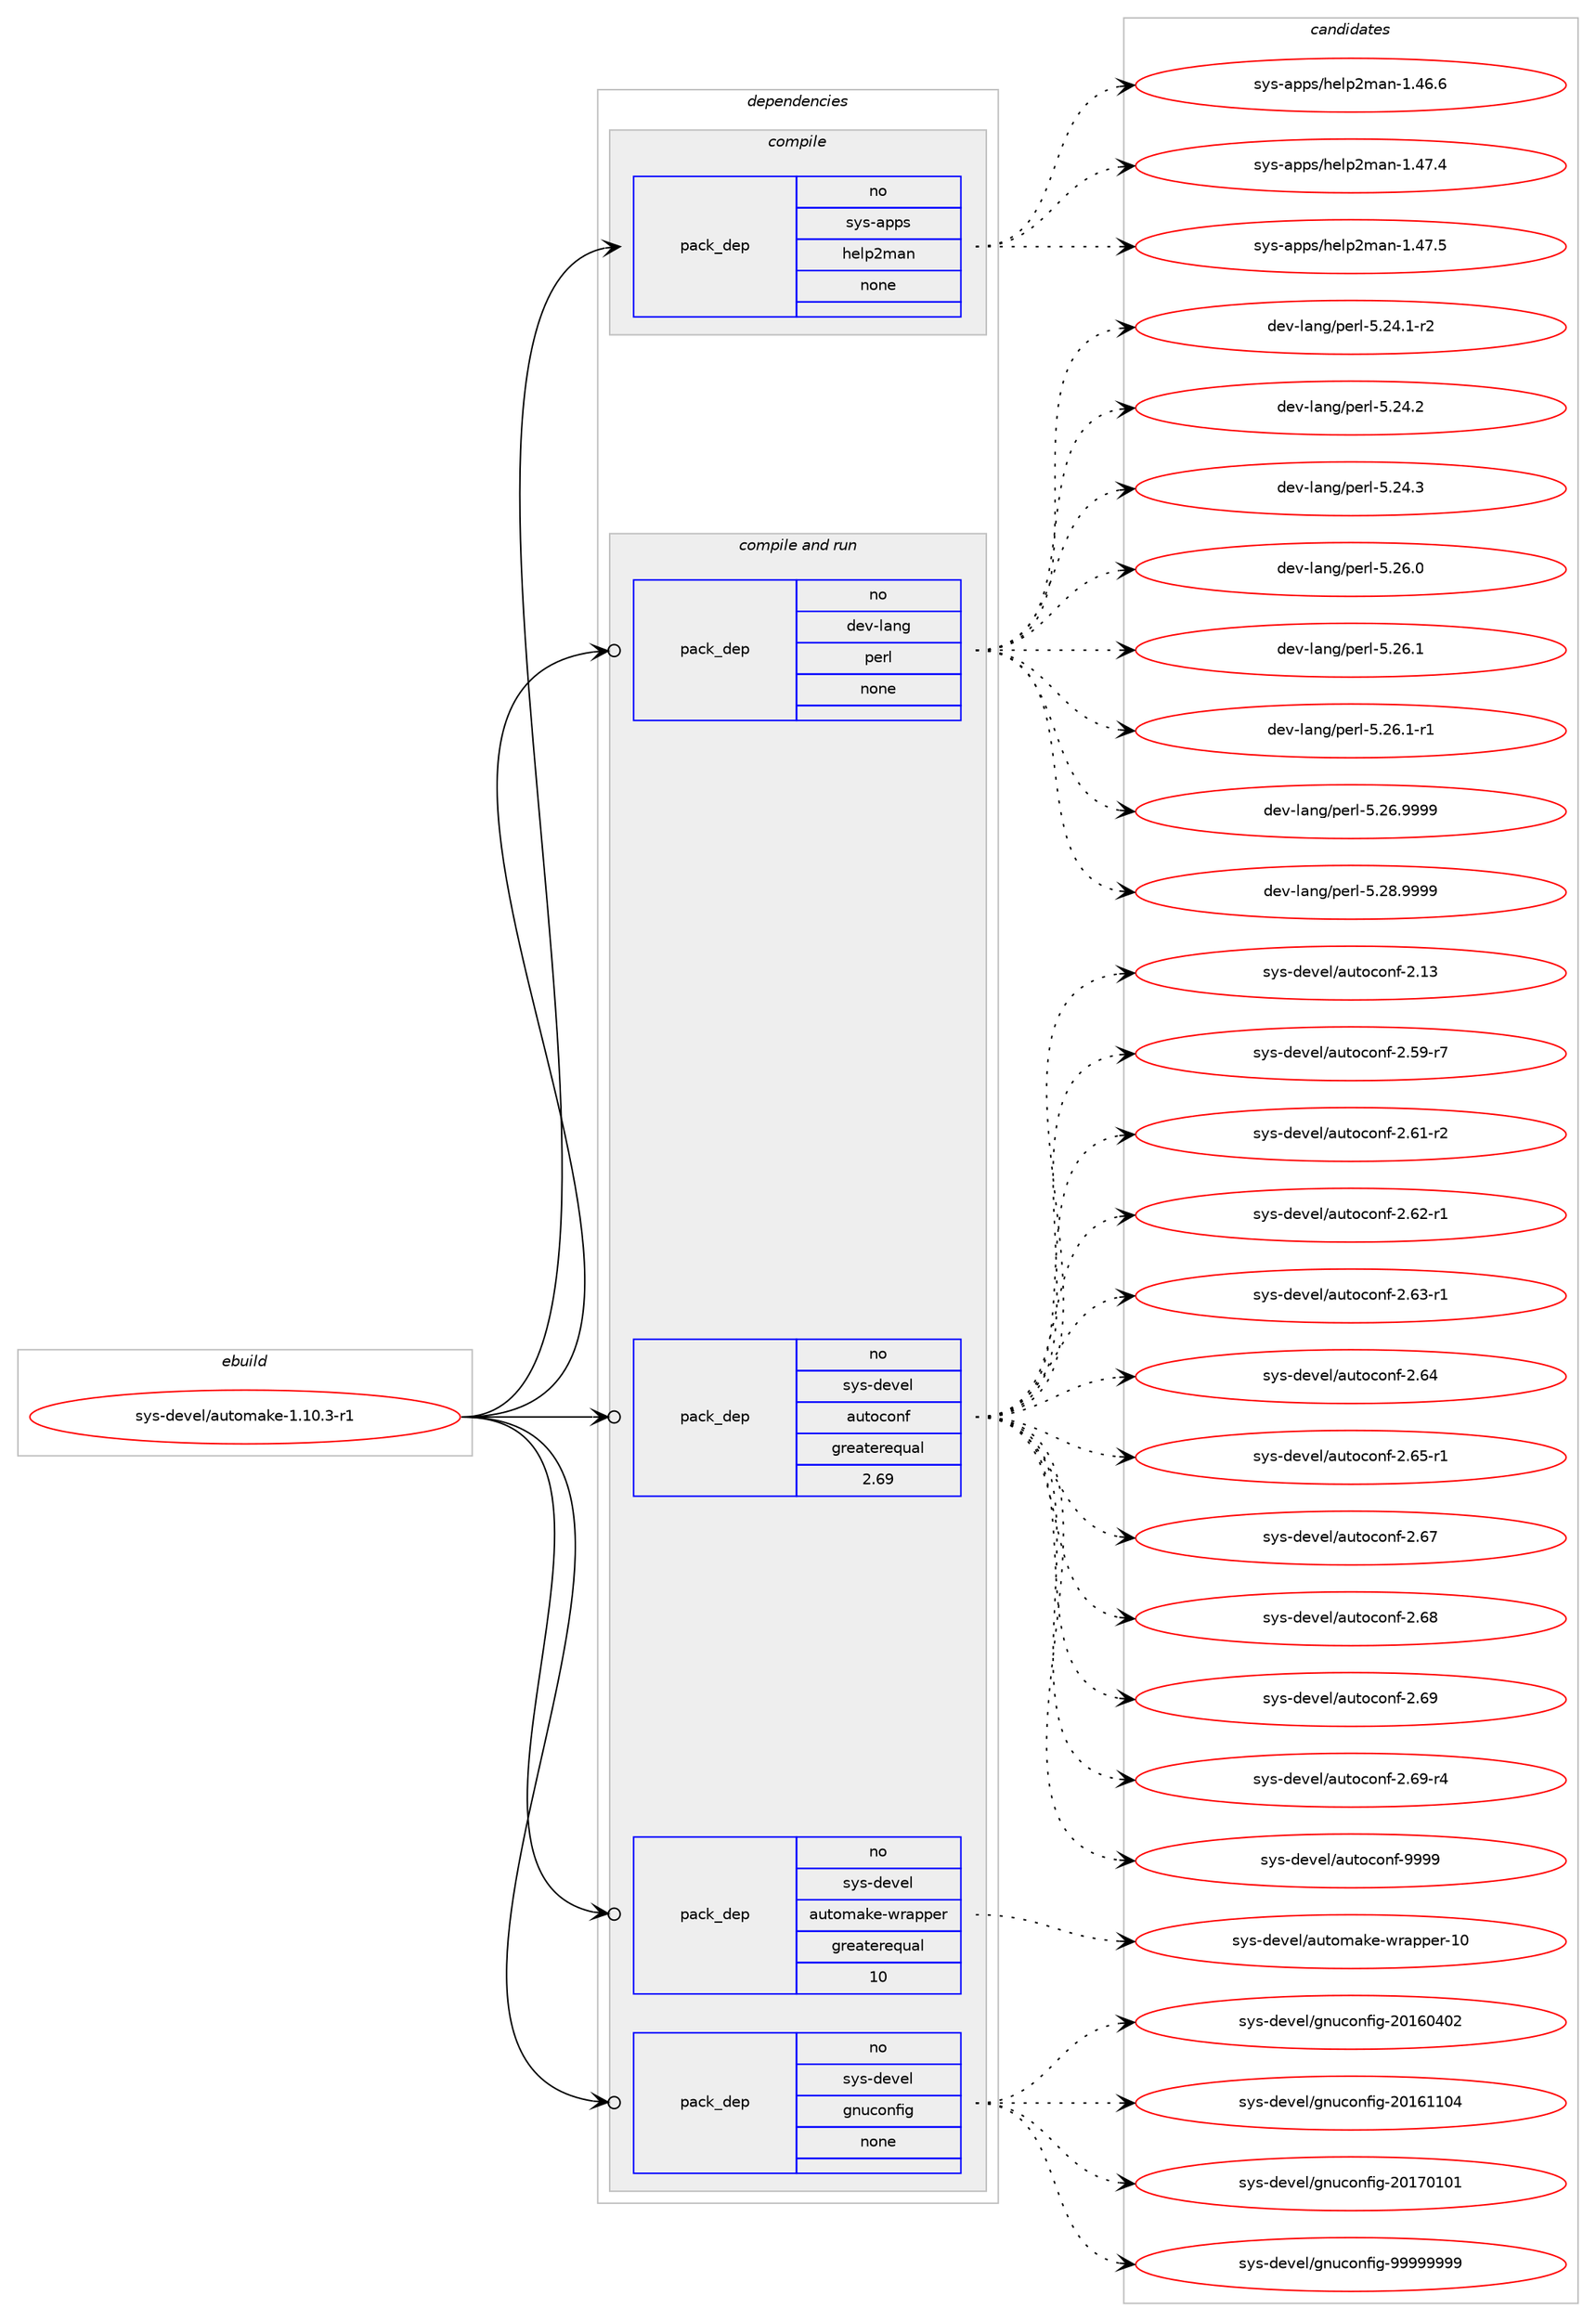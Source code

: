 digraph prolog {

# *************
# Graph options
# *************

newrank=true;
concentrate=true;
compound=true;
graph [rankdir=LR,fontname=Helvetica,fontsize=10,ranksep=1.5];#, ranksep=2.5, nodesep=0.2];
edge  [arrowhead=vee];
node  [fontname=Helvetica,fontsize=10];

# **********
# The ebuild
# **********

subgraph cluster_leftcol {
color=gray;
rank=same;
label=<<i>ebuild</i>>;
id [label="sys-devel/automake-1.10.3-r1", color=red, width=4, href="../sys-devel/automake-1.10.3-r1.svg"];
}

# ****************
# The dependencies
# ****************

subgraph cluster_midcol {
color=gray;
label=<<i>dependencies</i>>;
subgraph cluster_compile {
fillcolor="#eeeeee";
style=filled;
label=<<i>compile</i>>;
subgraph pack358727 {
dependency482927 [label=<<TABLE BORDER="0" CELLBORDER="1" CELLSPACING="0" CELLPADDING="4" WIDTH="220"><TR><TD ROWSPAN="6" CELLPADDING="30">pack_dep</TD></TR><TR><TD WIDTH="110">no</TD></TR><TR><TD>sys-apps</TD></TR><TR><TD>help2man</TD></TR><TR><TD>none</TD></TR><TR><TD></TD></TR></TABLE>>, shape=none, color=blue];
}
id:e -> dependency482927:w [weight=20,style="solid",arrowhead="vee"];
}
subgraph cluster_compileandrun {
fillcolor="#eeeeee";
style=filled;
label=<<i>compile and run</i>>;
subgraph pack358728 {
dependency482928 [label=<<TABLE BORDER="0" CELLBORDER="1" CELLSPACING="0" CELLPADDING="4" WIDTH="220"><TR><TD ROWSPAN="6" CELLPADDING="30">pack_dep</TD></TR><TR><TD WIDTH="110">no</TD></TR><TR><TD>dev-lang</TD></TR><TR><TD>perl</TD></TR><TR><TD>none</TD></TR><TR><TD></TD></TR></TABLE>>, shape=none, color=blue];
}
id:e -> dependency482928:w [weight=20,style="solid",arrowhead="odotvee"];
subgraph pack358729 {
dependency482929 [label=<<TABLE BORDER="0" CELLBORDER="1" CELLSPACING="0" CELLPADDING="4" WIDTH="220"><TR><TD ROWSPAN="6" CELLPADDING="30">pack_dep</TD></TR><TR><TD WIDTH="110">no</TD></TR><TR><TD>sys-devel</TD></TR><TR><TD>autoconf</TD></TR><TR><TD>greaterequal</TD></TR><TR><TD>2.69</TD></TR></TABLE>>, shape=none, color=blue];
}
id:e -> dependency482929:w [weight=20,style="solid",arrowhead="odotvee"];
subgraph pack358730 {
dependency482930 [label=<<TABLE BORDER="0" CELLBORDER="1" CELLSPACING="0" CELLPADDING="4" WIDTH="220"><TR><TD ROWSPAN="6" CELLPADDING="30">pack_dep</TD></TR><TR><TD WIDTH="110">no</TD></TR><TR><TD>sys-devel</TD></TR><TR><TD>automake-wrapper</TD></TR><TR><TD>greaterequal</TD></TR><TR><TD>10</TD></TR></TABLE>>, shape=none, color=blue];
}
id:e -> dependency482930:w [weight=20,style="solid",arrowhead="odotvee"];
subgraph pack358731 {
dependency482931 [label=<<TABLE BORDER="0" CELLBORDER="1" CELLSPACING="0" CELLPADDING="4" WIDTH="220"><TR><TD ROWSPAN="6" CELLPADDING="30">pack_dep</TD></TR><TR><TD WIDTH="110">no</TD></TR><TR><TD>sys-devel</TD></TR><TR><TD>gnuconfig</TD></TR><TR><TD>none</TD></TR><TR><TD></TD></TR></TABLE>>, shape=none, color=blue];
}
id:e -> dependency482931:w [weight=20,style="solid",arrowhead="odotvee"];
}
subgraph cluster_run {
fillcolor="#eeeeee";
style=filled;
label=<<i>run</i>>;
}
}

# **************
# The candidates
# **************

subgraph cluster_choices {
rank=same;
color=gray;
label=<<i>candidates</i>>;

subgraph choice358727 {
color=black;
nodesep=1;
choice115121115459711211211547104101108112501099711045494652544654 [label="sys-apps/help2man-1.46.6", color=red, width=4,href="../sys-apps/help2man-1.46.6.svg"];
choice115121115459711211211547104101108112501099711045494652554652 [label="sys-apps/help2man-1.47.4", color=red, width=4,href="../sys-apps/help2man-1.47.4.svg"];
choice115121115459711211211547104101108112501099711045494652554653 [label="sys-apps/help2man-1.47.5", color=red, width=4,href="../sys-apps/help2man-1.47.5.svg"];
dependency482927:e -> choice115121115459711211211547104101108112501099711045494652544654:w [style=dotted,weight="100"];
dependency482927:e -> choice115121115459711211211547104101108112501099711045494652554652:w [style=dotted,weight="100"];
dependency482927:e -> choice115121115459711211211547104101108112501099711045494652554653:w [style=dotted,weight="100"];
}
subgraph choice358728 {
color=black;
nodesep=1;
choice100101118451089711010347112101114108455346505246494511450 [label="dev-lang/perl-5.24.1-r2", color=red, width=4,href="../dev-lang/perl-5.24.1-r2.svg"];
choice10010111845108971101034711210111410845534650524650 [label="dev-lang/perl-5.24.2", color=red, width=4,href="../dev-lang/perl-5.24.2.svg"];
choice10010111845108971101034711210111410845534650524651 [label="dev-lang/perl-5.24.3", color=red, width=4,href="../dev-lang/perl-5.24.3.svg"];
choice10010111845108971101034711210111410845534650544648 [label="dev-lang/perl-5.26.0", color=red, width=4,href="../dev-lang/perl-5.26.0.svg"];
choice10010111845108971101034711210111410845534650544649 [label="dev-lang/perl-5.26.1", color=red, width=4,href="../dev-lang/perl-5.26.1.svg"];
choice100101118451089711010347112101114108455346505446494511449 [label="dev-lang/perl-5.26.1-r1", color=red, width=4,href="../dev-lang/perl-5.26.1-r1.svg"];
choice10010111845108971101034711210111410845534650544657575757 [label="dev-lang/perl-5.26.9999", color=red, width=4,href="../dev-lang/perl-5.26.9999.svg"];
choice10010111845108971101034711210111410845534650564657575757 [label="dev-lang/perl-5.28.9999", color=red, width=4,href="../dev-lang/perl-5.28.9999.svg"];
dependency482928:e -> choice100101118451089711010347112101114108455346505246494511450:w [style=dotted,weight="100"];
dependency482928:e -> choice10010111845108971101034711210111410845534650524650:w [style=dotted,weight="100"];
dependency482928:e -> choice10010111845108971101034711210111410845534650524651:w [style=dotted,weight="100"];
dependency482928:e -> choice10010111845108971101034711210111410845534650544648:w [style=dotted,weight="100"];
dependency482928:e -> choice10010111845108971101034711210111410845534650544649:w [style=dotted,weight="100"];
dependency482928:e -> choice100101118451089711010347112101114108455346505446494511449:w [style=dotted,weight="100"];
dependency482928:e -> choice10010111845108971101034711210111410845534650544657575757:w [style=dotted,weight="100"];
dependency482928:e -> choice10010111845108971101034711210111410845534650564657575757:w [style=dotted,weight="100"];
}
subgraph choice358729 {
color=black;
nodesep=1;
choice115121115451001011181011084797117116111991111101024550464951 [label="sys-devel/autoconf-2.13", color=red, width=4,href="../sys-devel/autoconf-2.13.svg"];
choice1151211154510010111810110847971171161119911111010245504653574511455 [label="sys-devel/autoconf-2.59-r7", color=red, width=4,href="../sys-devel/autoconf-2.59-r7.svg"];
choice1151211154510010111810110847971171161119911111010245504654494511450 [label="sys-devel/autoconf-2.61-r2", color=red, width=4,href="../sys-devel/autoconf-2.61-r2.svg"];
choice1151211154510010111810110847971171161119911111010245504654504511449 [label="sys-devel/autoconf-2.62-r1", color=red, width=4,href="../sys-devel/autoconf-2.62-r1.svg"];
choice1151211154510010111810110847971171161119911111010245504654514511449 [label="sys-devel/autoconf-2.63-r1", color=red, width=4,href="../sys-devel/autoconf-2.63-r1.svg"];
choice115121115451001011181011084797117116111991111101024550465452 [label="sys-devel/autoconf-2.64", color=red, width=4,href="../sys-devel/autoconf-2.64.svg"];
choice1151211154510010111810110847971171161119911111010245504654534511449 [label="sys-devel/autoconf-2.65-r1", color=red, width=4,href="../sys-devel/autoconf-2.65-r1.svg"];
choice115121115451001011181011084797117116111991111101024550465455 [label="sys-devel/autoconf-2.67", color=red, width=4,href="../sys-devel/autoconf-2.67.svg"];
choice115121115451001011181011084797117116111991111101024550465456 [label="sys-devel/autoconf-2.68", color=red, width=4,href="../sys-devel/autoconf-2.68.svg"];
choice115121115451001011181011084797117116111991111101024550465457 [label="sys-devel/autoconf-2.69", color=red, width=4,href="../sys-devel/autoconf-2.69.svg"];
choice1151211154510010111810110847971171161119911111010245504654574511452 [label="sys-devel/autoconf-2.69-r4", color=red, width=4,href="../sys-devel/autoconf-2.69-r4.svg"];
choice115121115451001011181011084797117116111991111101024557575757 [label="sys-devel/autoconf-9999", color=red, width=4,href="../sys-devel/autoconf-9999.svg"];
dependency482929:e -> choice115121115451001011181011084797117116111991111101024550464951:w [style=dotted,weight="100"];
dependency482929:e -> choice1151211154510010111810110847971171161119911111010245504653574511455:w [style=dotted,weight="100"];
dependency482929:e -> choice1151211154510010111810110847971171161119911111010245504654494511450:w [style=dotted,weight="100"];
dependency482929:e -> choice1151211154510010111810110847971171161119911111010245504654504511449:w [style=dotted,weight="100"];
dependency482929:e -> choice1151211154510010111810110847971171161119911111010245504654514511449:w [style=dotted,weight="100"];
dependency482929:e -> choice115121115451001011181011084797117116111991111101024550465452:w [style=dotted,weight="100"];
dependency482929:e -> choice1151211154510010111810110847971171161119911111010245504654534511449:w [style=dotted,weight="100"];
dependency482929:e -> choice115121115451001011181011084797117116111991111101024550465455:w [style=dotted,weight="100"];
dependency482929:e -> choice115121115451001011181011084797117116111991111101024550465456:w [style=dotted,weight="100"];
dependency482929:e -> choice115121115451001011181011084797117116111991111101024550465457:w [style=dotted,weight="100"];
dependency482929:e -> choice1151211154510010111810110847971171161119911111010245504654574511452:w [style=dotted,weight="100"];
dependency482929:e -> choice115121115451001011181011084797117116111991111101024557575757:w [style=dotted,weight="100"];
}
subgraph choice358730 {
color=black;
nodesep=1;
choice115121115451001011181011084797117116111109971071014511911497112112101114454948 [label="sys-devel/automake-wrapper-10", color=red, width=4,href="../sys-devel/automake-wrapper-10.svg"];
dependency482930:e -> choice115121115451001011181011084797117116111109971071014511911497112112101114454948:w [style=dotted,weight="100"];
}
subgraph choice358731 {
color=black;
nodesep=1;
choice115121115451001011181011084710311011799111110102105103455048495448524850 [label="sys-devel/gnuconfig-20160402", color=red, width=4,href="../sys-devel/gnuconfig-20160402.svg"];
choice115121115451001011181011084710311011799111110102105103455048495449494852 [label="sys-devel/gnuconfig-20161104", color=red, width=4,href="../sys-devel/gnuconfig-20161104.svg"];
choice115121115451001011181011084710311011799111110102105103455048495548494849 [label="sys-devel/gnuconfig-20170101", color=red, width=4,href="../sys-devel/gnuconfig-20170101.svg"];
choice115121115451001011181011084710311011799111110102105103455757575757575757 [label="sys-devel/gnuconfig-99999999", color=red, width=4,href="../sys-devel/gnuconfig-99999999.svg"];
dependency482931:e -> choice115121115451001011181011084710311011799111110102105103455048495448524850:w [style=dotted,weight="100"];
dependency482931:e -> choice115121115451001011181011084710311011799111110102105103455048495449494852:w [style=dotted,weight="100"];
dependency482931:e -> choice115121115451001011181011084710311011799111110102105103455048495548494849:w [style=dotted,weight="100"];
dependency482931:e -> choice115121115451001011181011084710311011799111110102105103455757575757575757:w [style=dotted,weight="100"];
}
}

}

